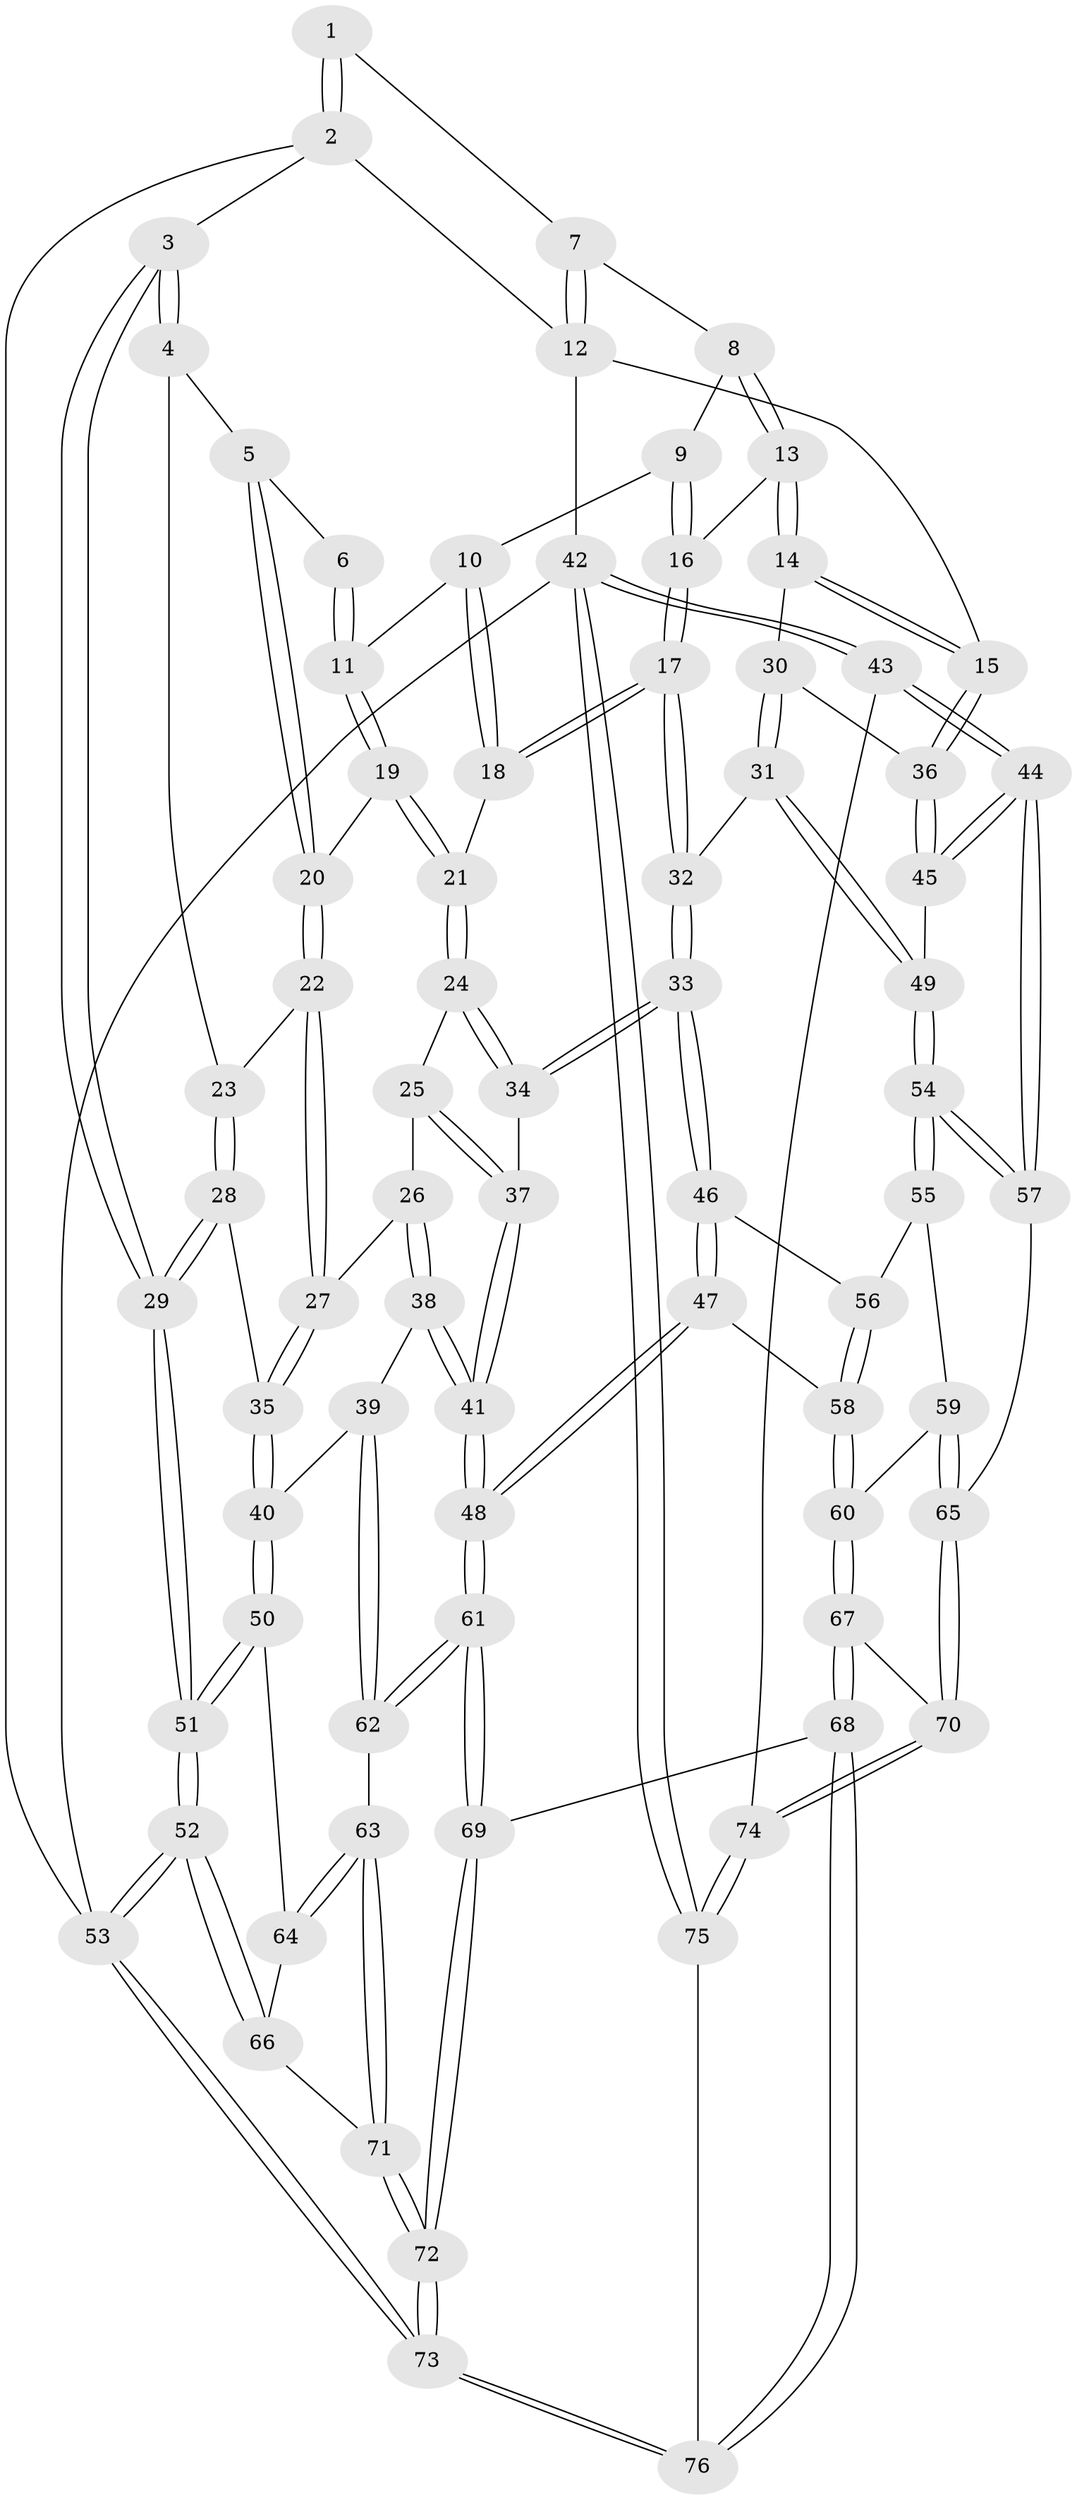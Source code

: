 // coarse degree distribution, {4: 0.5111111111111111, 7: 0.022222222222222223, 5: 0.28888888888888886, 3: 0.08888888888888889, 6: 0.08888888888888889}
// Generated by graph-tools (version 1.1) at 2025/24/03/03/25 07:24:39]
// undirected, 76 vertices, 187 edges
graph export_dot {
graph [start="1"]
  node [color=gray90,style=filled];
  1 [pos="+0.36846564520378544+0"];
  2 [pos="+0+0"];
  3 [pos="+0+0"];
  4 [pos="+0.01123017100482303+0.1305900352322287"];
  5 [pos="+0.20476490864837218+0.11448551619713974"];
  6 [pos="+0.30000025487702564+0"];
  7 [pos="+0.5070911157136008+0"];
  8 [pos="+0.518720380368162+0.005321676051274692"];
  9 [pos="+0.5050851784977912+0.05412589655020705"];
  10 [pos="+0.4871434349292597+0.09450103947216379"];
  11 [pos="+0.3812068041151103+0.18062221132786924"];
  12 [pos="+1+0"];
  13 [pos="+0.7718549144847561+0.1925806272828106"];
  14 [pos="+0.8125393603263811+0.18430771430285378"];
  15 [pos="+1+0"];
  16 [pos="+0.6807914910586386+0.2441021101920224"];
  17 [pos="+0.6092516037263535+0.30054489215816577"];
  18 [pos="+0.5866271660834724+0.2964494261172919"];
  19 [pos="+0.3512498797388852+0.22835103273323104"];
  20 [pos="+0.34732751678145735+0.22971965070791833"];
  21 [pos="+0.49709289330792333+0.31786821934097254"];
  22 [pos="+0.287255235240706+0.31054770888054195"];
  23 [pos="+0.07383212266211837+0.22928202192325467"];
  24 [pos="+0.48665918489788257+0.3410788348875176"];
  25 [pos="+0.3545395249353078+0.43470706720084296"];
  26 [pos="+0.27867831090267114+0.4009483646547932"];
  27 [pos="+0.2769246272761283+0.3996216581574544"];
  28 [pos="+0.09563745563496248+0.4060965719383115"];
  29 [pos="+0+0.42033071141465655"];
  30 [pos="+0.8459349873388234+0.39550121355475737"];
  31 [pos="+0.831962055845308+0.48351244223020073"];
  32 [pos="+0.6572708689444672+0.4658123681542586"];
  33 [pos="+0.5890330971714756+0.5378960442817684"];
  34 [pos="+0.49058907235086396+0.46892661443728545"];
  35 [pos="+0.1463377087400507+0.4640576051913033"];
  36 [pos="+1+0.2644359515450292"];
  37 [pos="+0.39390001948368053+0.4820822628456934"];
  38 [pos="+0.3086425831148101+0.6126852111901636"];
  39 [pos="+0.13400084033368245+0.6031651083852482"];
  40 [pos="+0.11651369018990598+0.5971581278417873"];
  41 [pos="+0.38318691853684805+0.6409785185221031"];
  42 [pos="+1+1"];
  43 [pos="+1+0.9627800479570503"];
  44 [pos="+1+0.7933432303002308"];
  45 [pos="+1+0.4637937397104196"];
  46 [pos="+0.5800308736124076+0.5779871494637648"];
  47 [pos="+0.4431643312739018+0.6683518283137315"];
  48 [pos="+0.4108361120370659+0.674373495504854"];
  49 [pos="+0.8441936425159308+0.49972163406272857"];
  50 [pos="+0.10864288745700534+0.602380121699661"];
  51 [pos="+0+0.6238102586416432"];
  52 [pos="+0+1"];
  53 [pos="+0+1"];
  54 [pos="+0.8481707826472983+0.6442735496347333"];
  55 [pos="+0.65778917654357+0.6585320692498005"];
  56 [pos="+0.6421504347593732+0.6447335359558788"];
  57 [pos="+0.865566007586024+0.6752918674022441"];
  58 [pos="+0.5502350163638599+0.758473059473733"];
  59 [pos="+0.6573381538228232+0.6953801271119436"];
  60 [pos="+0.5831490068952276+0.7968482518824058"];
  61 [pos="+0.3661668666453997+0.7846695378826892"];
  62 [pos="+0.2799846714690082+0.7880704207443733"];
  63 [pos="+0.2340336442424557+0.8122611902225935"];
  64 [pos="+0.10921474955308759+0.6710117889210983"];
  65 [pos="+0.7623025604000355+0.8666259609637003"];
  66 [pos="+0.09481027102870253+0.7982884207613768"];
  67 [pos="+0.5988240297254939+0.877595456524331"];
  68 [pos="+0.5193860672188629+0.9401816472674753"];
  69 [pos="+0.39620069062029606+0.8647321028097604"];
  70 [pos="+0.7609031792234143+0.872970375532419"];
  71 [pos="+0.1926497424988779+0.8441261948715146"];
  72 [pos="+0.18644932272515324+1"];
  73 [pos="+0.09075942545121692+1"];
  74 [pos="+0.7754310186511201+0.8946033422763355"];
  75 [pos="+0.7555414452168357+1"];
  76 [pos="+0.5296517712203792+1"];
  1 -- 2;
  1 -- 2;
  1 -- 7;
  2 -- 3;
  2 -- 12;
  2 -- 53;
  3 -- 4;
  3 -- 4;
  3 -- 29;
  3 -- 29;
  4 -- 5;
  4 -- 23;
  5 -- 6;
  5 -- 20;
  5 -- 20;
  6 -- 11;
  6 -- 11;
  7 -- 8;
  7 -- 12;
  7 -- 12;
  8 -- 9;
  8 -- 13;
  8 -- 13;
  9 -- 10;
  9 -- 16;
  9 -- 16;
  10 -- 11;
  10 -- 18;
  10 -- 18;
  11 -- 19;
  11 -- 19;
  12 -- 15;
  12 -- 42;
  13 -- 14;
  13 -- 14;
  13 -- 16;
  14 -- 15;
  14 -- 15;
  14 -- 30;
  15 -- 36;
  15 -- 36;
  16 -- 17;
  16 -- 17;
  17 -- 18;
  17 -- 18;
  17 -- 32;
  17 -- 32;
  18 -- 21;
  19 -- 20;
  19 -- 21;
  19 -- 21;
  20 -- 22;
  20 -- 22;
  21 -- 24;
  21 -- 24;
  22 -- 23;
  22 -- 27;
  22 -- 27;
  23 -- 28;
  23 -- 28;
  24 -- 25;
  24 -- 34;
  24 -- 34;
  25 -- 26;
  25 -- 37;
  25 -- 37;
  26 -- 27;
  26 -- 38;
  26 -- 38;
  27 -- 35;
  27 -- 35;
  28 -- 29;
  28 -- 29;
  28 -- 35;
  29 -- 51;
  29 -- 51;
  30 -- 31;
  30 -- 31;
  30 -- 36;
  31 -- 32;
  31 -- 49;
  31 -- 49;
  32 -- 33;
  32 -- 33;
  33 -- 34;
  33 -- 34;
  33 -- 46;
  33 -- 46;
  34 -- 37;
  35 -- 40;
  35 -- 40;
  36 -- 45;
  36 -- 45;
  37 -- 41;
  37 -- 41;
  38 -- 39;
  38 -- 41;
  38 -- 41;
  39 -- 40;
  39 -- 62;
  39 -- 62;
  40 -- 50;
  40 -- 50;
  41 -- 48;
  41 -- 48;
  42 -- 43;
  42 -- 43;
  42 -- 75;
  42 -- 75;
  42 -- 53;
  43 -- 44;
  43 -- 44;
  43 -- 74;
  44 -- 45;
  44 -- 45;
  44 -- 57;
  44 -- 57;
  45 -- 49;
  46 -- 47;
  46 -- 47;
  46 -- 56;
  47 -- 48;
  47 -- 48;
  47 -- 58;
  48 -- 61;
  48 -- 61;
  49 -- 54;
  49 -- 54;
  50 -- 51;
  50 -- 51;
  50 -- 64;
  51 -- 52;
  51 -- 52;
  52 -- 53;
  52 -- 53;
  52 -- 66;
  52 -- 66;
  53 -- 73;
  53 -- 73;
  54 -- 55;
  54 -- 55;
  54 -- 57;
  54 -- 57;
  55 -- 56;
  55 -- 59;
  56 -- 58;
  56 -- 58;
  57 -- 65;
  58 -- 60;
  58 -- 60;
  59 -- 60;
  59 -- 65;
  59 -- 65;
  60 -- 67;
  60 -- 67;
  61 -- 62;
  61 -- 62;
  61 -- 69;
  61 -- 69;
  62 -- 63;
  63 -- 64;
  63 -- 64;
  63 -- 71;
  63 -- 71;
  64 -- 66;
  65 -- 70;
  65 -- 70;
  66 -- 71;
  67 -- 68;
  67 -- 68;
  67 -- 70;
  68 -- 69;
  68 -- 76;
  68 -- 76;
  69 -- 72;
  69 -- 72;
  70 -- 74;
  70 -- 74;
  71 -- 72;
  71 -- 72;
  72 -- 73;
  72 -- 73;
  73 -- 76;
  73 -- 76;
  74 -- 75;
  74 -- 75;
  75 -- 76;
}
